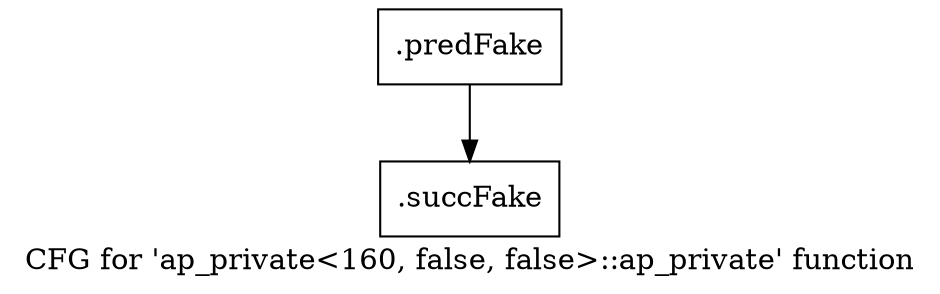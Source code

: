 digraph "CFG for 'ap_private\<160, false, false\>::ap_private' function" {
	label="CFG for 'ap_private\<160, false, false\>::ap_private' function";

	Node0x5835cd0 [shape=record,filename="",linenumber="",label="{.predFake}"];
	Node0x5835cd0 -> Node0x60708f0[ callList="" memoryops="" filename="/mnt/xilinx/Vitis_HLS/2021.2/include/etc/ap_private.h" execusionnum="24"];
	Node0x60708f0 [shape=record,filename="/mnt/xilinx/Vitis_HLS/2021.2/include/etc/ap_private.h",linenumber="3398",label="{.succFake}"];
}
